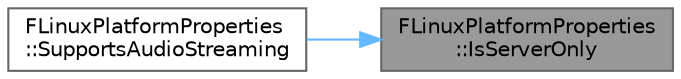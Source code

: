 digraph "FLinuxPlatformProperties::IsServerOnly"
{
 // INTERACTIVE_SVG=YES
 // LATEX_PDF_SIZE
  bgcolor="transparent";
  edge [fontname=Helvetica,fontsize=10,labelfontname=Helvetica,labelfontsize=10];
  node [fontname=Helvetica,fontsize=10,shape=box,height=0.2,width=0.4];
  rankdir="RL";
  Node1 [id="Node000001",label="FLinuxPlatformProperties\l::IsServerOnly",height=0.2,width=0.4,color="gray40", fillcolor="grey60", style="filled", fontcolor="black",tooltip=" "];
  Node1 -> Node2 [id="edge1_Node000001_Node000002",dir="back",color="steelblue1",style="solid",tooltip=" "];
  Node2 [id="Node000002",label="FLinuxPlatformProperties\l::SupportsAudioStreaming",height=0.2,width=0.4,color="grey40", fillcolor="white", style="filled",URL="$d6/dae/structFLinuxPlatformProperties.html#a46aab534b86ddda1c0ff30ae2dbd7029",tooltip=" "];
}
